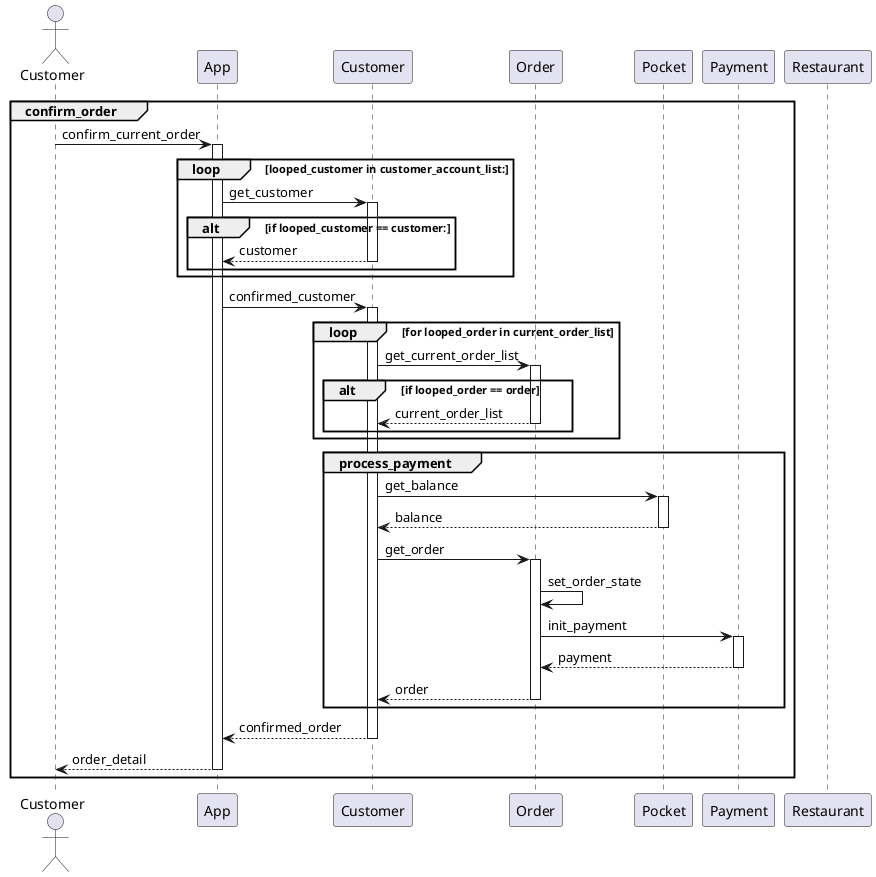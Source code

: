 @startuml confirm_order

actor "Customer" as customer_account
participant "App" as app
participant "Customer" as customer
participant "Order" as order
participant "Pocket" as pocket
participant "Payment" as payment
participant "Restaurant" as restaurant

group confirm_order
    customer_account -> app ++: confirm_current_order
        loop looped_customer in customer_account_list:
        app -> customer ++: get_customer
        alt if looped_customer == customer:
            app <-- customer --: customer
        end
        end
        app -> customer ++: confirmed_customer
            loop for looped_order in current_order_list
            customer -> order ++: get_current_order_list
            alt if looped_order == order
                customer <-- order --: current_order_list
            end
            end
            group process_payment
                customer -> pocket ++: get_balance
                customer <-- pocket --: balance
                customer -> order ++: get_order
                    order -> order : set_order_state
                    order -> payment ++: init_payment
                    order <-- payment --: payment
                customer <-- order --: order
            end
        app <-- customer --: confirmed_order
        


    customer_account <-- app --: order_detail
end

@enduml